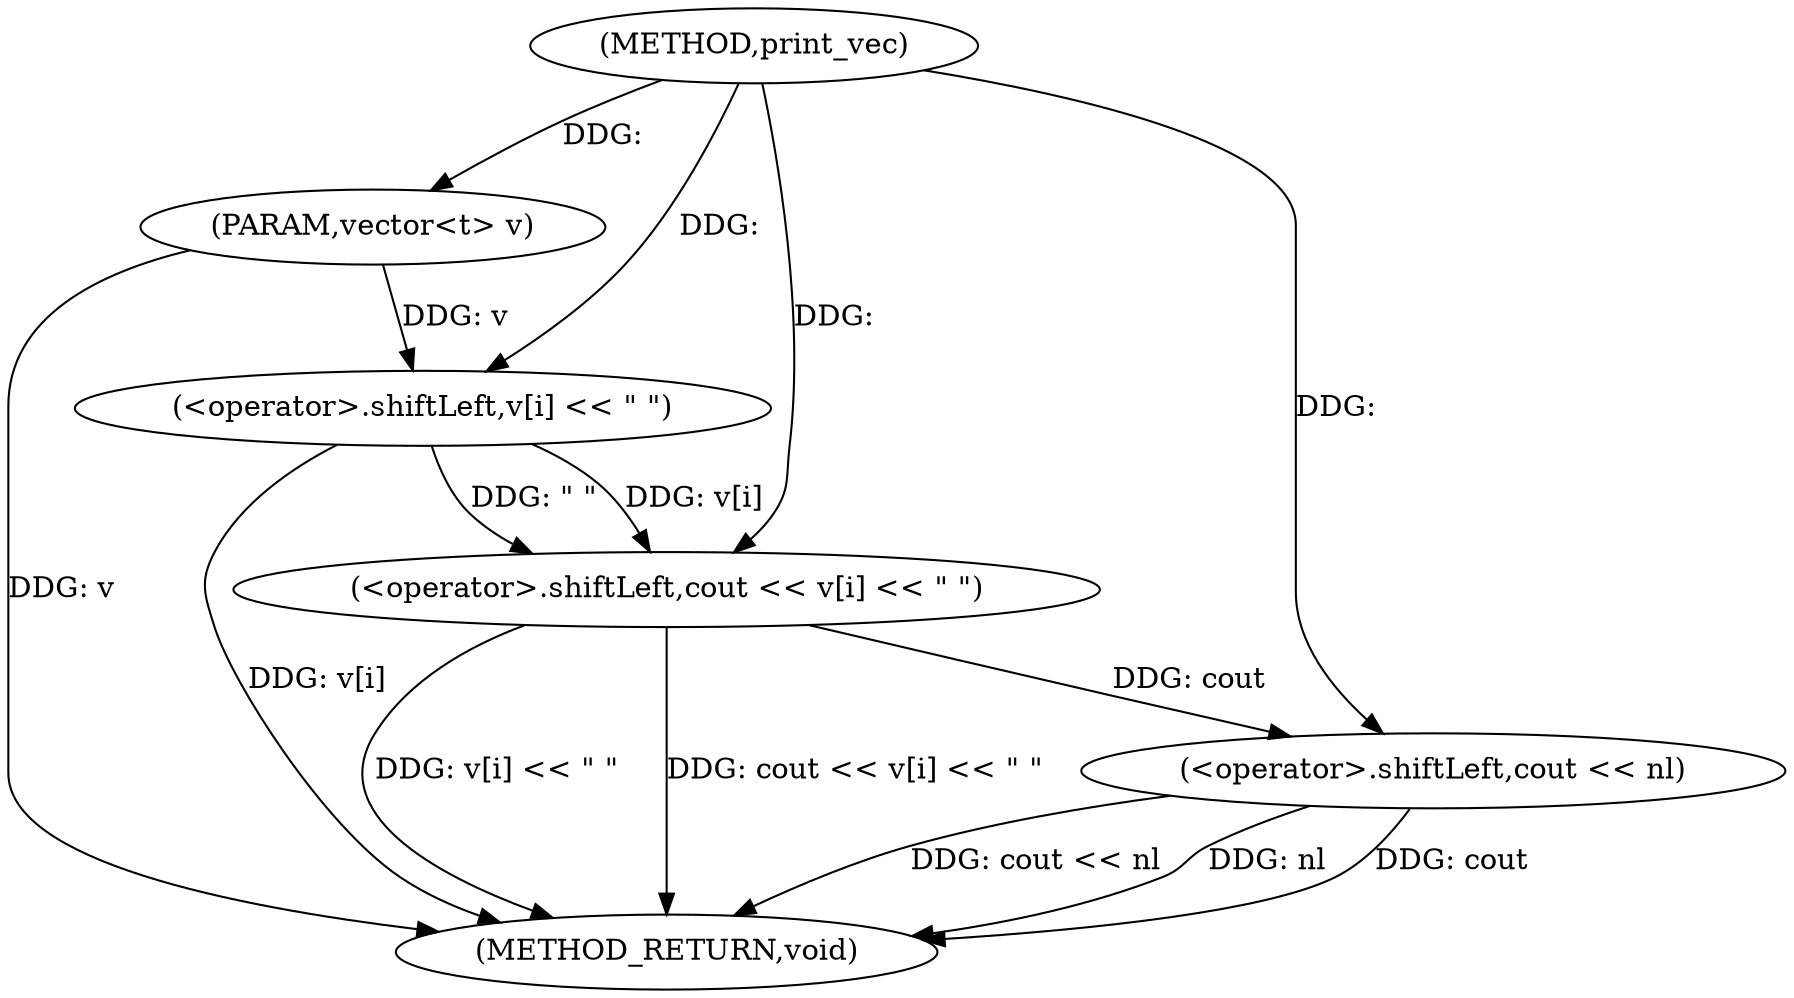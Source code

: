digraph "print_vec" {  
"1000400" [label = "(METHOD,print_vec)" ]
"1000413" [label = "(METHOD_RETURN,void)" ]
"1000401" [label = "(PARAM,vector<t> v)" ]
"1000403" [label = "(<operator>.shiftLeft,cout << v[i] << \" \")" ]
"1000410" [label = "(<operator>.shiftLeft,cout << nl)" ]
"1000405" [label = "(<operator>.shiftLeft,v[i] << \" \")" ]
  "1000401" -> "1000413"  [ label = "DDG: v"] 
  "1000405" -> "1000413"  [ label = "DDG: v[i]"] 
  "1000403" -> "1000413"  [ label = "DDG: v[i] << \" \""] 
  "1000403" -> "1000413"  [ label = "DDG: cout << v[i] << \" \""] 
  "1000410" -> "1000413"  [ label = "DDG: cout"] 
  "1000410" -> "1000413"  [ label = "DDG: cout << nl"] 
  "1000410" -> "1000413"  [ label = "DDG: nl"] 
  "1000400" -> "1000401"  [ label = "DDG: "] 
  "1000400" -> "1000403"  [ label = "DDG: "] 
  "1000405" -> "1000403"  [ label = "DDG: \" \""] 
  "1000405" -> "1000403"  [ label = "DDG: v[i]"] 
  "1000403" -> "1000410"  [ label = "DDG: cout"] 
  "1000400" -> "1000410"  [ label = "DDG: "] 
  "1000401" -> "1000405"  [ label = "DDG: v"] 
  "1000400" -> "1000405"  [ label = "DDG: "] 
}

